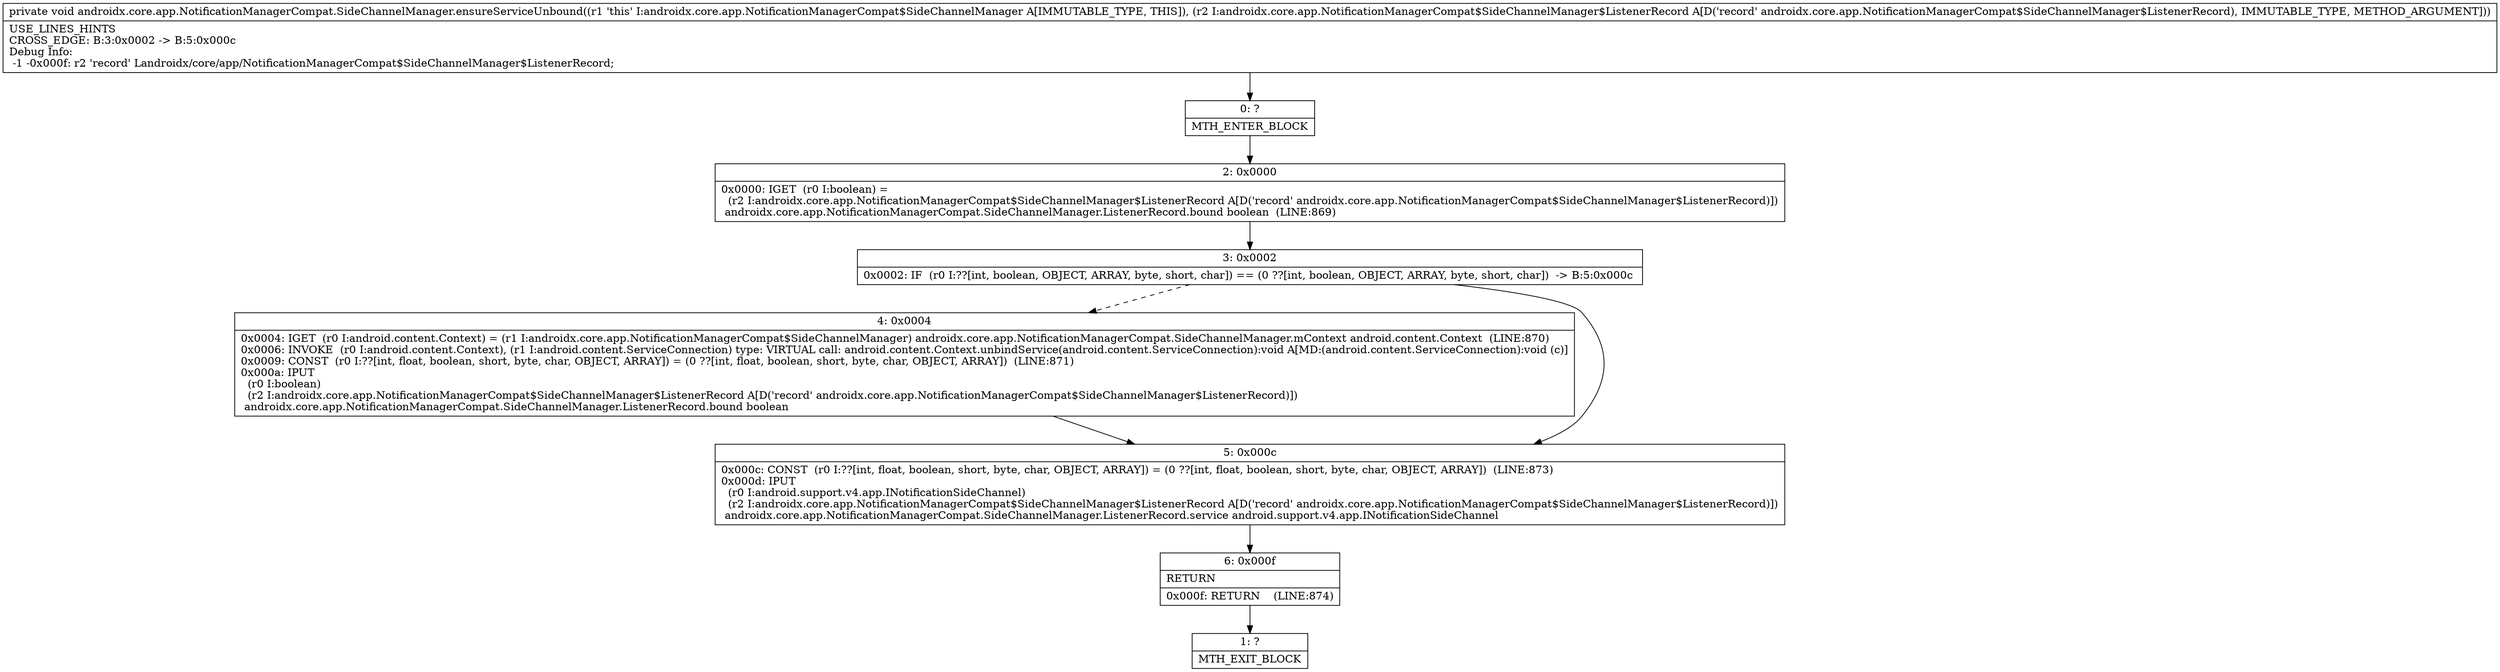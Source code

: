 digraph "CFG forandroidx.core.app.NotificationManagerCompat.SideChannelManager.ensureServiceUnbound(Landroidx\/core\/app\/NotificationManagerCompat$SideChannelManager$ListenerRecord;)V" {
Node_0 [shape=record,label="{0\:\ ?|MTH_ENTER_BLOCK\l}"];
Node_2 [shape=record,label="{2\:\ 0x0000|0x0000: IGET  (r0 I:boolean) = \l  (r2 I:androidx.core.app.NotificationManagerCompat$SideChannelManager$ListenerRecord A[D('record' androidx.core.app.NotificationManagerCompat$SideChannelManager$ListenerRecord)])\l androidx.core.app.NotificationManagerCompat.SideChannelManager.ListenerRecord.bound boolean  (LINE:869)\l}"];
Node_3 [shape=record,label="{3\:\ 0x0002|0x0002: IF  (r0 I:??[int, boolean, OBJECT, ARRAY, byte, short, char]) == (0 ??[int, boolean, OBJECT, ARRAY, byte, short, char])  \-\> B:5:0x000c \l}"];
Node_4 [shape=record,label="{4\:\ 0x0004|0x0004: IGET  (r0 I:android.content.Context) = (r1 I:androidx.core.app.NotificationManagerCompat$SideChannelManager) androidx.core.app.NotificationManagerCompat.SideChannelManager.mContext android.content.Context  (LINE:870)\l0x0006: INVOKE  (r0 I:android.content.Context), (r1 I:android.content.ServiceConnection) type: VIRTUAL call: android.content.Context.unbindService(android.content.ServiceConnection):void A[MD:(android.content.ServiceConnection):void (c)]\l0x0009: CONST  (r0 I:??[int, float, boolean, short, byte, char, OBJECT, ARRAY]) = (0 ??[int, float, boolean, short, byte, char, OBJECT, ARRAY])  (LINE:871)\l0x000a: IPUT  \l  (r0 I:boolean)\l  (r2 I:androidx.core.app.NotificationManagerCompat$SideChannelManager$ListenerRecord A[D('record' androidx.core.app.NotificationManagerCompat$SideChannelManager$ListenerRecord)])\l androidx.core.app.NotificationManagerCompat.SideChannelManager.ListenerRecord.bound boolean \l}"];
Node_5 [shape=record,label="{5\:\ 0x000c|0x000c: CONST  (r0 I:??[int, float, boolean, short, byte, char, OBJECT, ARRAY]) = (0 ??[int, float, boolean, short, byte, char, OBJECT, ARRAY])  (LINE:873)\l0x000d: IPUT  \l  (r0 I:android.support.v4.app.INotificationSideChannel)\l  (r2 I:androidx.core.app.NotificationManagerCompat$SideChannelManager$ListenerRecord A[D('record' androidx.core.app.NotificationManagerCompat$SideChannelManager$ListenerRecord)])\l androidx.core.app.NotificationManagerCompat.SideChannelManager.ListenerRecord.service android.support.v4.app.INotificationSideChannel \l}"];
Node_6 [shape=record,label="{6\:\ 0x000f|RETURN\l|0x000f: RETURN    (LINE:874)\l}"];
Node_1 [shape=record,label="{1\:\ ?|MTH_EXIT_BLOCK\l}"];
MethodNode[shape=record,label="{private void androidx.core.app.NotificationManagerCompat.SideChannelManager.ensureServiceUnbound((r1 'this' I:androidx.core.app.NotificationManagerCompat$SideChannelManager A[IMMUTABLE_TYPE, THIS]), (r2 I:androidx.core.app.NotificationManagerCompat$SideChannelManager$ListenerRecord A[D('record' androidx.core.app.NotificationManagerCompat$SideChannelManager$ListenerRecord), IMMUTABLE_TYPE, METHOD_ARGUMENT]))  | USE_LINES_HINTS\lCROSS_EDGE: B:3:0x0002 \-\> B:5:0x000c\lDebug Info:\l  \-1 \-0x000f: r2 'record' Landroidx\/core\/app\/NotificationManagerCompat$SideChannelManager$ListenerRecord;\l}"];
MethodNode -> Node_0;Node_0 -> Node_2;
Node_2 -> Node_3;
Node_3 -> Node_4[style=dashed];
Node_3 -> Node_5;
Node_4 -> Node_5;
Node_5 -> Node_6;
Node_6 -> Node_1;
}

